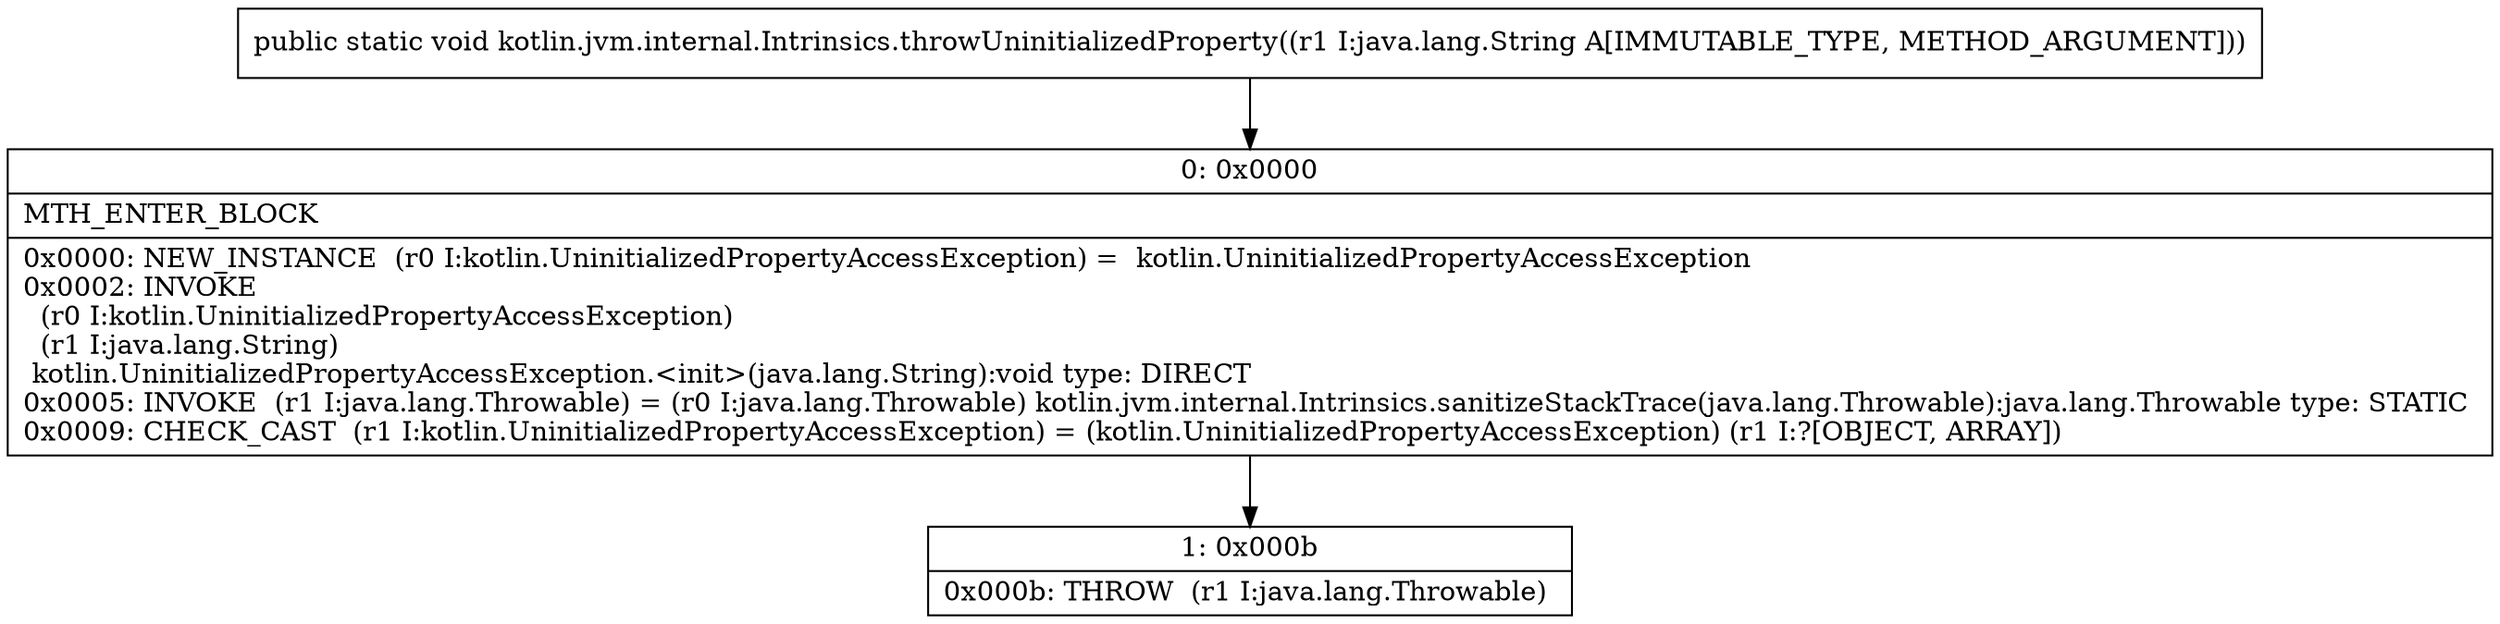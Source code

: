 digraph "CFG forkotlin.jvm.internal.Intrinsics.throwUninitializedProperty(Ljava\/lang\/String;)V" {
Node_0 [shape=record,label="{0\:\ 0x0000|MTH_ENTER_BLOCK\l|0x0000: NEW_INSTANCE  (r0 I:kotlin.UninitializedPropertyAccessException) =  kotlin.UninitializedPropertyAccessException \l0x0002: INVOKE  \l  (r0 I:kotlin.UninitializedPropertyAccessException)\l  (r1 I:java.lang.String)\l kotlin.UninitializedPropertyAccessException.\<init\>(java.lang.String):void type: DIRECT \l0x0005: INVOKE  (r1 I:java.lang.Throwable) = (r0 I:java.lang.Throwable) kotlin.jvm.internal.Intrinsics.sanitizeStackTrace(java.lang.Throwable):java.lang.Throwable type: STATIC \l0x0009: CHECK_CAST  (r1 I:kotlin.UninitializedPropertyAccessException) = (kotlin.UninitializedPropertyAccessException) (r1 I:?[OBJECT, ARRAY]) \l}"];
Node_1 [shape=record,label="{1\:\ 0x000b|0x000b: THROW  (r1 I:java.lang.Throwable) \l}"];
MethodNode[shape=record,label="{public static void kotlin.jvm.internal.Intrinsics.throwUninitializedProperty((r1 I:java.lang.String A[IMMUTABLE_TYPE, METHOD_ARGUMENT])) }"];
MethodNode -> Node_0;
Node_0 -> Node_1;
}

